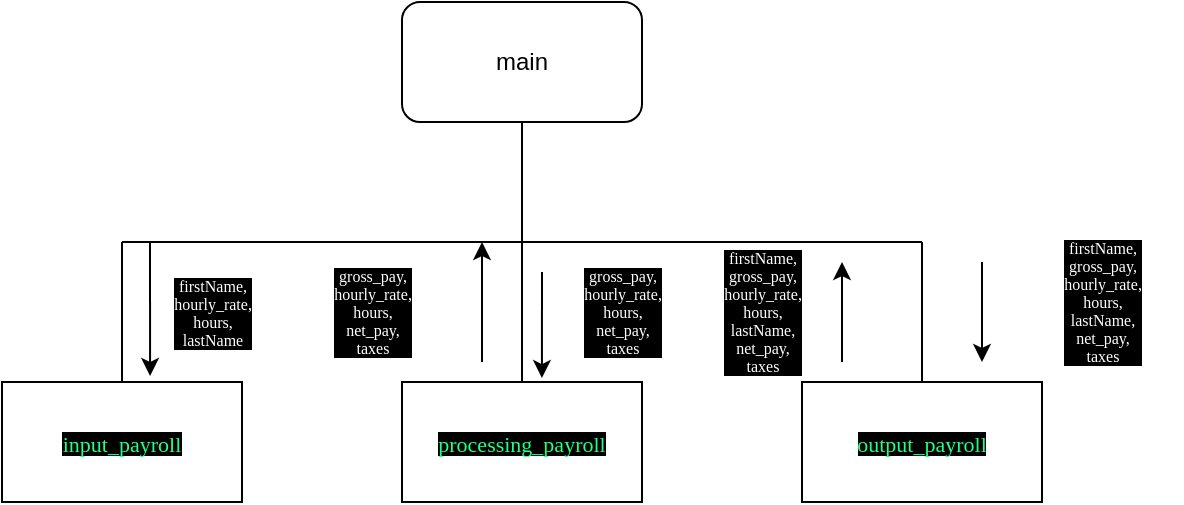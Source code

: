 <mxfile version="20.4.1" type="github">
  <diagram id="tMn_7tWj-6ZbHflNnm8R" name="Page-1">
    <mxGraphModel dx="946" dy="621" grid="1" gridSize="10" guides="1" tooltips="1" connect="1" arrows="1" fold="1" page="1" pageScale="1" pageWidth="850" pageHeight="1100" math="0" shadow="0">
      <root>
        <mxCell id="0" />
        <mxCell id="1" parent="0" />
        <mxCell id="uLSK8ky7lO7v4rWSqWsL-1" value="&lt;p style=&quot;margin: 0.0px 0.0px 0.0px 0.0px; font: 11.0px Menlo; color: #23ff83; background-color: #000000&quot;&gt;input_payroll&lt;/p&gt;" style="rounded=0;whiteSpace=wrap;html=1;" parent="1" vertex="1">
          <mxGeometry x="200" y="230" width="120" height="60" as="geometry" />
        </mxCell>
        <mxCell id="uLSK8ky7lO7v4rWSqWsL-2" value="main" style="rounded=1;whiteSpace=wrap;html=1;" parent="1" vertex="1">
          <mxGeometry x="400" y="40" width="120" height="60" as="geometry" />
        </mxCell>
        <mxCell id="uLSK8ky7lO7v4rWSqWsL-3" value="&lt;p style=&quot;margin: 0.0px 0.0px 0.0px 0.0px; font: 11.0px Menlo; color: #23ff83; background-color: #000000&quot;&gt;processing_payroll&lt;/p&gt;" style="rounded=0;whiteSpace=wrap;html=1;" parent="1" vertex="1">
          <mxGeometry x="400" y="230" width="120" height="60" as="geometry" />
        </mxCell>
        <mxCell id="uLSK8ky7lO7v4rWSqWsL-4" value="&lt;p style=&quot;margin: 0.0px 0.0px 0.0px 0.0px; font: 11.0px Menlo; color: #23ff83; background-color: #000000&quot;&gt;output_payroll&lt;/p&gt;" style="rounded=0;whiteSpace=wrap;html=1;" parent="1" vertex="1">
          <mxGeometry x="600" y="230" width="120" height="60" as="geometry" />
        </mxCell>
        <mxCell id="uLSK8ky7lO7v4rWSqWsL-14" value="" style="endArrow=none;html=1;rounded=0;labelBackgroundColor=default;strokeColor=default;fontFamily=Helvetica;fontSize=11;fontColor=default;shape=connector;" parent="1" edge="1">
          <mxGeometry width="50" height="50" relative="1" as="geometry">
            <mxPoint x="260" y="160" as="sourcePoint" />
            <mxPoint x="660" y="160" as="targetPoint" />
          </mxGeometry>
        </mxCell>
        <mxCell id="uLSK8ky7lO7v4rWSqWsL-17" value="" style="endArrow=none;html=1;rounded=0;labelBackgroundColor=default;strokeColor=default;fontFamily=Helvetica;fontSize=11;fontColor=default;shape=connector;" parent="1" edge="1">
          <mxGeometry width="50" height="50" relative="1" as="geometry">
            <mxPoint x="460" y="230" as="sourcePoint" />
            <mxPoint x="460" y="160" as="targetPoint" />
          </mxGeometry>
        </mxCell>
        <mxCell id="uLSK8ky7lO7v4rWSqWsL-18" value="" style="endArrow=none;html=1;rounded=0;labelBackgroundColor=default;strokeColor=default;fontFamily=Helvetica;fontSize=11;fontColor=default;shape=connector;exitX=0.5;exitY=0;exitDx=0;exitDy=0;" parent="1" source="uLSK8ky7lO7v4rWSqWsL-4" edge="1">
          <mxGeometry width="50" height="50" relative="1" as="geometry">
            <mxPoint x="440" y="290" as="sourcePoint" />
            <mxPoint x="660" y="160" as="targetPoint" />
          </mxGeometry>
        </mxCell>
        <mxCell id="uLSK8ky7lO7v4rWSqWsL-19" value="" style="endArrow=none;html=1;rounded=0;labelBackgroundColor=default;strokeColor=default;fontFamily=Helvetica;fontSize=11;fontColor=default;shape=connector;exitX=0.5;exitY=0;exitDx=0;exitDy=0;" parent="1" source="uLSK8ky7lO7v4rWSqWsL-1" edge="1">
          <mxGeometry width="50" height="50" relative="1" as="geometry">
            <mxPoint x="440" y="290" as="sourcePoint" />
            <mxPoint x="260" y="160" as="targetPoint" />
          </mxGeometry>
        </mxCell>
        <mxCell id="uLSK8ky7lO7v4rWSqWsL-20" value="" style="endArrow=none;html=1;rounded=0;labelBackgroundColor=default;strokeColor=default;fontFamily=Helvetica;fontSize=11;fontColor=default;shape=connector;entryX=0.5;entryY=1;entryDx=0;entryDy=0;" parent="1" target="uLSK8ky7lO7v4rWSqWsL-2" edge="1">
          <mxGeometry width="50" height="50" relative="1" as="geometry">
            <mxPoint x="460" y="160" as="sourcePoint" />
            <mxPoint x="490" y="240" as="targetPoint" />
          </mxGeometry>
        </mxCell>
        <mxCell id="uLSK8ky7lO7v4rWSqWsL-21" value="" style="endArrow=classic;html=1;rounded=0;labelBackgroundColor=default;strokeColor=default;fontFamily=Helvetica;fontSize=11;fontColor=default;shape=connector;" parent="1" edge="1">
          <mxGeometry width="50" height="50" relative="1" as="geometry">
            <mxPoint x="620" y="220" as="sourcePoint" />
            <mxPoint x="620" y="170" as="targetPoint" />
          </mxGeometry>
        </mxCell>
        <mxCell id="uLSK8ky7lO7v4rWSqWsL-22" value="" style="endArrow=classic;html=1;rounded=0;labelBackgroundColor=default;strokeColor=default;fontFamily=Helvetica;fontSize=11;fontColor=default;shape=connector;" parent="1" edge="1">
          <mxGeometry width="50" height="50" relative="1" as="geometry">
            <mxPoint x="690" y="170" as="sourcePoint" />
            <mxPoint x="690" y="220" as="targetPoint" />
          </mxGeometry>
        </mxCell>
        <mxCell id="uLSK8ky7lO7v4rWSqWsL-28" value="" style="endArrow=classic;html=1;rounded=0;labelBackgroundColor=default;strokeColor=default;fontFamily=Helvetica;fontSize=11;fontColor=default;shape=connector;" parent="1" edge="1">
          <mxGeometry width="50" height="50" relative="1" as="geometry">
            <mxPoint x="440" y="220" as="sourcePoint" />
            <mxPoint x="440" y="160" as="targetPoint" />
          </mxGeometry>
        </mxCell>
        <mxCell id="uLSK8ky7lO7v4rWSqWsL-30" value="" style="endArrow=classic;html=1;rounded=0;labelBackgroundColor=default;strokeColor=default;fontFamily=Helvetica;fontSize=11;fontColor=default;shape=connector;entryX=0.617;entryY=-0.05;entryDx=0;entryDy=0;entryPerimeter=0;" parent="1" target="uLSK8ky7lO7v4rWSqWsL-1" edge="1">
          <mxGeometry width="50" height="50" relative="1" as="geometry">
            <mxPoint x="274" y="160" as="sourcePoint" />
            <mxPoint x="490" y="180" as="targetPoint" />
            <Array as="points" />
          </mxGeometry>
        </mxCell>
        <mxCell id="a-Dm1gNHDSaSYx1EPTYK-1" value="&lt;p style=&quot;margin: 0px; font-stretch: normal; line-height: normal; font-family: Menlo; color: rgb(255, 255, 255); background-color: rgb(0, 0, 0); font-size: 8px;&quot;&gt;&lt;font style=&quot;font-size: 8px;&quot;&gt;firstName,&lt;/font&gt;&lt;/p&gt;&lt;p style=&quot;margin: 0px; font-stretch: normal; line-height: normal; font-family: Menlo; color: rgb(255, 255, 255); background-color: rgb(0, 0, 0); font-size: 8px;&quot;&gt;&lt;font style=&quot;font-size: 8px;&quot;&gt;hourly_rate,&lt;/font&gt;&lt;/p&gt;&lt;p style=&quot;margin: 0px; font-stretch: normal; line-height: normal; font-family: Menlo; color: rgb(255, 255, 255); background-color: rgb(0, 0, 0); font-size: 8px;&quot;&gt;&lt;font style=&quot;font-size: 8px;&quot;&gt;hours,&lt;/font&gt;&lt;/p&gt;&lt;p style=&quot;margin: 0px; font-stretch: normal; line-height: normal; font-family: Menlo; color: rgb(255, 255, 255); background-color: rgb(0, 0, 0); font-size: 8px;&quot;&gt;&lt;font style=&quot;font-size: 8px;&quot;&gt;lastName&lt;/font&gt;&lt;/p&gt;" style="text;html=1;align=center;verticalAlign=middle;resizable=0;points=[];autosize=1;strokeColor=none;fillColor=none;" vertex="1" parent="1">
          <mxGeometry x="265" y="170" width="80" height="50" as="geometry" />
        </mxCell>
        <mxCell id="a-Dm1gNHDSaSYx1EPTYK-6" value="&lt;p style=&quot;margin: 0px; font-stretch: normal; line-height: normal; font-family: Menlo; color: rgb(255, 255, 255); background-color: rgb(0, 0, 0); font-size: 8px;&quot;&gt;&lt;font style=&quot;font-size: 8px;&quot;&gt;gross_pay,&lt;/font&gt;&lt;/p&gt;&lt;p style=&quot;margin: 0px; font-stretch: normal; line-height: normal; font-family: Menlo; color: rgb(255, 255, 255); background-color: rgb(0, 0, 0); font-size: 8px;&quot;&gt;&lt;font style=&quot;font-size: 8px;&quot;&gt;hourly_rate,&lt;/font&gt;&lt;/p&gt;&lt;p style=&quot;margin: 0px; font-stretch: normal; line-height: normal; font-family: Menlo; color: rgb(255, 255, 255); background-color: rgb(0, 0, 0); font-size: 8px;&quot;&gt;&lt;font style=&quot;font-size: 8px;&quot;&gt;hours,&lt;/font&gt;&lt;/p&gt;&lt;p style=&quot;margin: 0px; font-stretch: normal; line-height: normal; font-family: Menlo; color: rgb(255, 255, 255); background-color: rgb(0, 0, 0); font-size: 8px;&quot;&gt;&lt;font style=&quot;font-size: 8px;&quot;&gt;net_pay,&lt;/font&gt;&lt;/p&gt;&lt;p style=&quot;margin: 0px; font-stretch: normal; line-height: normal; font-family: Menlo; color: rgb(255, 255, 255); background-color: rgb(0, 0, 0); font-size: 8px;&quot;&gt;&lt;font style=&quot;font-size: 8px;&quot;&gt;taxes&lt;/font&gt;&lt;/p&gt;" style="text;html=1;align=center;verticalAlign=middle;resizable=0;points=[];autosize=1;strokeColor=none;fillColor=none;" vertex="1" parent="1">
          <mxGeometry x="345" y="165" width="80" height="60" as="geometry" />
        </mxCell>
        <mxCell id="a-Dm1gNHDSaSYx1EPTYK-8" value="&lt;p style=&quot;margin: 0px; font-stretch: normal; line-height: normal; font-family: Menlo; color: rgb(255, 255, 255); background-color: rgb(0, 0, 0); font-size: 8px;&quot;&gt;&lt;font style=&quot;font-size: 8px;&quot;&gt;gross_pay,&lt;/font&gt;&lt;/p&gt;&lt;p style=&quot;margin: 0px; font-stretch: normal; line-height: normal; font-family: Menlo; color: rgb(255, 255, 255); background-color: rgb(0, 0, 0); font-size: 8px;&quot;&gt;&lt;font style=&quot;font-size: 8px;&quot;&gt;hourly_rate,&lt;/font&gt;&lt;/p&gt;&lt;p style=&quot;margin: 0px; font-stretch: normal; line-height: normal; font-family: Menlo; color: rgb(255, 255, 255); background-color: rgb(0, 0, 0); font-size: 8px;&quot;&gt;&lt;font style=&quot;font-size: 8px;&quot;&gt;hours,&lt;/font&gt;&lt;/p&gt;&lt;p style=&quot;margin: 0px; font-stretch: normal; line-height: normal; font-family: Menlo; color: rgb(255, 255, 255); background-color: rgb(0, 0, 0); font-size: 8px;&quot;&gt;&lt;font style=&quot;font-size: 8px;&quot;&gt;net_pay,&lt;/font&gt;&lt;/p&gt;&lt;p style=&quot;margin: 0px; font-stretch: normal; line-height: normal; font-family: Menlo; color: rgb(255, 255, 255); background-color: rgb(0, 0, 0); font-size: 8px;&quot;&gt;&lt;font style=&quot;font-size: 8px;&quot;&gt;taxes&lt;/font&gt;&lt;/p&gt;" style="text;html=1;align=center;verticalAlign=middle;resizable=0;points=[];autosize=1;strokeColor=none;fillColor=none;" vertex="1" parent="1">
          <mxGeometry x="470" y="165" width="80" height="60" as="geometry" />
        </mxCell>
        <mxCell id="a-Dm1gNHDSaSYx1EPTYK-10" value="" style="endArrow=classic;html=1;rounded=0;labelBackgroundColor=default;strokeColor=default;fontFamily=Helvetica;fontSize=11;fontColor=default;shape=connector;entryX=0.583;entryY=-0.033;entryDx=0;entryDy=0;entryPerimeter=0;exitX=0;exitY=0.167;exitDx=0;exitDy=0;exitPerimeter=0;" edge="1" parent="1" source="a-Dm1gNHDSaSYx1EPTYK-8" target="uLSK8ky7lO7v4rWSqWsL-3">
          <mxGeometry width="50" height="50" relative="1" as="geometry">
            <mxPoint x="310" y="180" as="sourcePoint" />
            <mxPoint x="310" y="250" as="targetPoint" />
            <Array as="points" />
          </mxGeometry>
        </mxCell>
        <mxCell id="a-Dm1gNHDSaSYx1EPTYK-11" value="&lt;p style=&quot;margin: 0px; font-style: normal; font-variant-caps: normal; font-weight: normal; font-stretch: normal; line-height: normal; font-family: Menlo; color: rgb(255, 255, 255); background-color: rgb(0, 0, 0);&quot;&gt;&lt;font style=&quot;font-size: 8px;&quot;&gt;firstName,&lt;/font&gt;&lt;/p&gt;&lt;p style=&quot;margin: 0px; font-style: normal; font-variant-caps: normal; font-weight: normal; font-stretch: normal; line-height: normal; font-family: Menlo; color: rgb(255, 255, 255); background-color: rgb(0, 0, 0);&quot;&gt;&lt;font style=&quot;font-size: 8px;&quot;&gt;gross_pay,&lt;/font&gt;&lt;/p&gt;&lt;p style=&quot;margin: 0px; font-style: normal; font-variant-caps: normal; font-weight: normal; font-stretch: normal; line-height: normal; font-family: Menlo; color: rgb(255, 255, 255); background-color: rgb(0, 0, 0);&quot;&gt;&lt;font style=&quot;font-size: 8px;&quot;&gt;hourly_rate,&lt;/font&gt;&lt;/p&gt;&lt;p style=&quot;margin: 0px; font-style: normal; font-variant-caps: normal; font-weight: normal; font-stretch: normal; line-height: normal; font-family: Menlo; color: rgb(255, 255, 255); background-color: rgb(0, 0, 0);&quot;&gt;&lt;font style=&quot;font-size: 8px;&quot;&gt;hours,&lt;/font&gt;&lt;/p&gt;&lt;p style=&quot;margin: 0px; font-style: normal; font-variant-caps: normal; font-weight: normal; font-stretch: normal; line-height: normal; font-family: Menlo; color: rgb(255, 255, 255); background-color: rgb(0, 0, 0);&quot;&gt;&lt;font style=&quot;font-size: 8px;&quot;&gt;lastName,&lt;/font&gt;&lt;/p&gt;&lt;p style=&quot;margin: 0px; font-style: normal; font-variant-caps: normal; font-weight: normal; font-stretch: normal; line-height: normal; font-family: Menlo; color: rgb(255, 255, 255); background-color: rgb(0, 0, 0);&quot;&gt;&lt;font style=&quot;font-size: 8px;&quot;&gt;net_pay,&lt;/font&gt;&lt;/p&gt;&lt;p style=&quot;margin: 0px; font-style: normal; font-variant-caps: normal; font-weight: normal; font-stretch: normal; line-height: normal; font-family: Menlo; color: rgb(255, 255, 255); background-color: rgb(0, 0, 0);&quot;&gt;&lt;font style=&quot;font-size: 8px;&quot;&gt;taxes&lt;/font&gt;&lt;/p&gt;" style="text;html=1;align=center;verticalAlign=middle;resizable=0;points=[];autosize=1;strokeColor=none;fillColor=none;fontSize=8;" vertex="1" parent="1">
          <mxGeometry x="710" y="150" width="80" height="80" as="geometry" />
        </mxCell>
        <mxCell id="a-Dm1gNHDSaSYx1EPTYK-12" value="&lt;p style=&quot;margin: 0px; font-style: normal; font-variant-caps: normal; font-weight: normal; font-stretch: normal; line-height: normal; font-family: Menlo; color: rgb(255, 255, 255); background-color: rgb(0, 0, 0);&quot;&gt;&lt;font style=&quot;font-size: 8px;&quot;&gt;firstName,&lt;/font&gt;&lt;/p&gt;&lt;p style=&quot;margin: 0px; font-style: normal; font-variant-caps: normal; font-weight: normal; font-stretch: normal; line-height: normal; font-family: Menlo; color: rgb(255, 255, 255); background-color: rgb(0, 0, 0);&quot;&gt;&lt;font style=&quot;font-size: 8px;&quot;&gt;gross_pay,&lt;/font&gt;&lt;/p&gt;&lt;p style=&quot;margin: 0px; font-style: normal; font-variant-caps: normal; font-weight: normal; font-stretch: normal; line-height: normal; font-family: Menlo; color: rgb(255, 255, 255); background-color: rgb(0, 0, 0);&quot;&gt;&lt;font style=&quot;font-size: 8px;&quot;&gt;hourly_rate,&lt;/font&gt;&lt;/p&gt;&lt;p style=&quot;margin: 0px; font-style: normal; font-variant-caps: normal; font-weight: normal; font-stretch: normal; line-height: normal; font-family: Menlo; color: rgb(255, 255, 255); background-color: rgb(0, 0, 0);&quot;&gt;&lt;font style=&quot;font-size: 8px;&quot;&gt;hours,&lt;/font&gt;&lt;/p&gt;&lt;p style=&quot;margin: 0px; font-style: normal; font-variant-caps: normal; font-weight: normal; font-stretch: normal; line-height: normal; font-family: Menlo; color: rgb(255, 255, 255); background-color: rgb(0, 0, 0);&quot;&gt;&lt;font style=&quot;font-size: 8px;&quot;&gt;lastName,&lt;/font&gt;&lt;/p&gt;&lt;p style=&quot;margin: 0px; font-style: normal; font-variant-caps: normal; font-weight: normal; font-stretch: normal; line-height: normal; font-family: Menlo; color: rgb(255, 255, 255); background-color: rgb(0, 0, 0);&quot;&gt;&lt;font style=&quot;font-size: 8px;&quot;&gt;net_pay,&lt;/font&gt;&lt;/p&gt;&lt;p style=&quot;margin: 0px; font-style: normal; font-variant-caps: normal; font-weight: normal; font-stretch: normal; line-height: normal; font-family: Menlo; color: rgb(255, 255, 255); background-color: rgb(0, 0, 0);&quot;&gt;&lt;font style=&quot;font-size: 8px;&quot;&gt;taxes&lt;/font&gt;&lt;/p&gt;" style="text;html=1;align=center;verticalAlign=middle;resizable=0;points=[];autosize=1;strokeColor=none;fillColor=none;fontSize=8;" vertex="1" parent="1">
          <mxGeometry x="540" y="155" width="80" height="80" as="geometry" />
        </mxCell>
      </root>
    </mxGraphModel>
  </diagram>
</mxfile>
